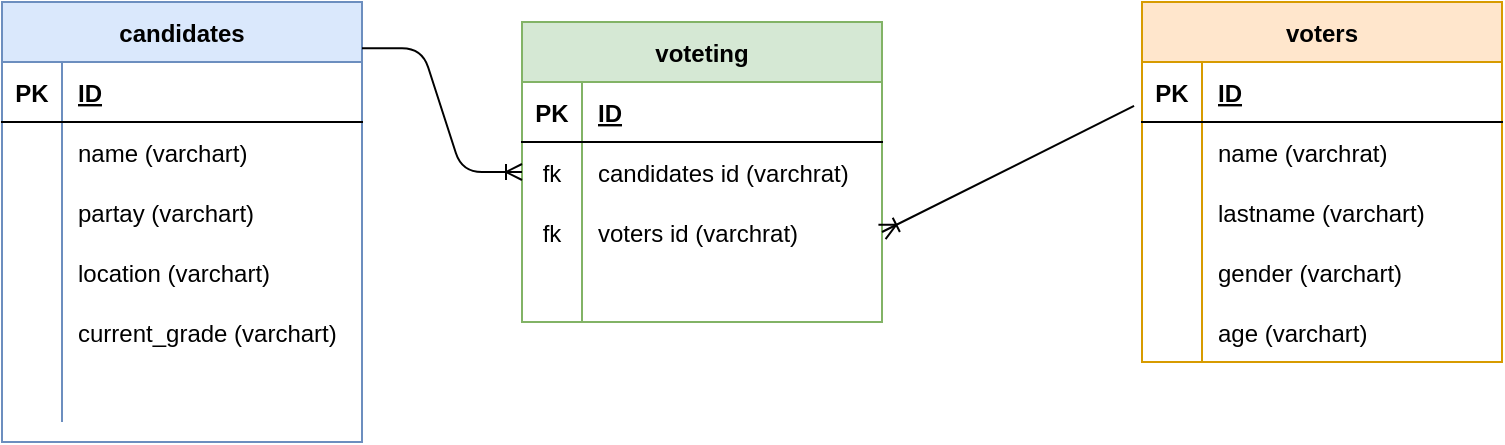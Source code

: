 <mxfile version="13.7.8" type="github">
  <diagram id="bXftTiWJgicMIcp8H-2O" name="Page-1">
    <mxGraphModel dx="702" dy="442" grid="1" gridSize="10" guides="1" tooltips="1" connect="1" arrows="1" fold="1" page="1" pageScale="1" pageWidth="827" pageHeight="1169" math="0" shadow="0">
      <root>
        <mxCell id="0" />
        <mxCell id="1" parent="0" />
        <mxCell id="RnYIIJHX9u6YJFglTVOt-33" value="voters" style="shape=table;startSize=30;container=1;collapsible=1;childLayout=tableLayout;fixedRows=1;rowLines=0;fontStyle=1;align=center;resizeLast=1;fillColor=#ffe6cc;strokeColor=#d79b00;" vertex="1" parent="1">
          <mxGeometry x="590" y="70" width="180" height="180" as="geometry" />
        </mxCell>
        <mxCell id="RnYIIJHX9u6YJFglTVOt-34" value="" style="shape=partialRectangle;collapsible=0;dropTarget=0;pointerEvents=0;fillColor=none;top=0;left=0;bottom=1;right=0;points=[[0,0.5],[1,0.5]];portConstraint=eastwest;" vertex="1" parent="RnYIIJHX9u6YJFglTVOt-33">
          <mxGeometry y="30" width="180" height="30" as="geometry" />
        </mxCell>
        <mxCell id="RnYIIJHX9u6YJFglTVOt-35" value="PK" style="shape=partialRectangle;connectable=0;fillColor=none;top=0;left=0;bottom=0;right=0;fontStyle=1;overflow=hidden;" vertex="1" parent="RnYIIJHX9u6YJFglTVOt-34">
          <mxGeometry width="30" height="30" as="geometry" />
        </mxCell>
        <mxCell id="RnYIIJHX9u6YJFglTVOt-36" value="ID" style="shape=partialRectangle;connectable=0;fillColor=none;top=0;left=0;bottom=0;right=0;align=left;spacingLeft=6;fontStyle=5;overflow=hidden;" vertex="1" parent="RnYIIJHX9u6YJFglTVOt-34">
          <mxGeometry x="30" width="150" height="30" as="geometry" />
        </mxCell>
        <mxCell id="RnYIIJHX9u6YJFglTVOt-37" value="" style="shape=partialRectangle;collapsible=0;dropTarget=0;pointerEvents=0;fillColor=none;top=0;left=0;bottom=0;right=0;points=[[0,0.5],[1,0.5]];portConstraint=eastwest;" vertex="1" parent="RnYIIJHX9u6YJFglTVOt-33">
          <mxGeometry y="60" width="180" height="30" as="geometry" />
        </mxCell>
        <mxCell id="RnYIIJHX9u6YJFglTVOt-38" value="" style="shape=partialRectangle;connectable=0;fillColor=none;top=0;left=0;bottom=0;right=0;editable=1;overflow=hidden;" vertex="1" parent="RnYIIJHX9u6YJFglTVOt-37">
          <mxGeometry width="30" height="30" as="geometry" />
        </mxCell>
        <mxCell id="RnYIIJHX9u6YJFglTVOt-39" value="name (varchrat)" style="shape=partialRectangle;connectable=0;fillColor=none;top=0;left=0;bottom=0;right=0;align=left;spacingLeft=6;overflow=hidden;" vertex="1" parent="RnYIIJHX9u6YJFglTVOt-37">
          <mxGeometry x="30" width="150" height="30" as="geometry" />
        </mxCell>
        <mxCell id="RnYIIJHX9u6YJFglTVOt-40" value="" style="shape=partialRectangle;collapsible=0;dropTarget=0;pointerEvents=0;fillColor=none;top=0;left=0;bottom=0;right=0;points=[[0,0.5],[1,0.5]];portConstraint=eastwest;" vertex="1" parent="RnYIIJHX9u6YJFglTVOt-33">
          <mxGeometry y="90" width="180" height="30" as="geometry" />
        </mxCell>
        <mxCell id="RnYIIJHX9u6YJFglTVOt-41" value="" style="shape=partialRectangle;connectable=0;fillColor=none;top=0;left=0;bottom=0;right=0;editable=1;overflow=hidden;" vertex="1" parent="RnYIIJHX9u6YJFglTVOt-40">
          <mxGeometry width="30" height="30" as="geometry" />
        </mxCell>
        <mxCell id="RnYIIJHX9u6YJFglTVOt-42" value="lastname (varchart)" style="shape=partialRectangle;connectable=0;fillColor=none;top=0;left=0;bottom=0;right=0;align=left;spacingLeft=6;overflow=hidden;" vertex="1" parent="RnYIIJHX9u6YJFglTVOt-40">
          <mxGeometry x="30" width="150" height="30" as="geometry" />
        </mxCell>
        <mxCell id="RnYIIJHX9u6YJFglTVOt-43" value="" style="shape=partialRectangle;collapsible=0;dropTarget=0;pointerEvents=0;fillColor=none;top=0;left=0;bottom=0;right=0;points=[[0,0.5],[1,0.5]];portConstraint=eastwest;" vertex="1" parent="RnYIIJHX9u6YJFglTVOt-33">
          <mxGeometry y="120" width="180" height="30" as="geometry" />
        </mxCell>
        <mxCell id="RnYIIJHX9u6YJFglTVOt-44" value="" style="shape=partialRectangle;connectable=0;fillColor=none;top=0;left=0;bottom=0;right=0;editable=1;overflow=hidden;" vertex="1" parent="RnYIIJHX9u6YJFglTVOt-43">
          <mxGeometry width="30" height="30" as="geometry" />
        </mxCell>
        <mxCell id="RnYIIJHX9u6YJFglTVOt-45" value="gender (varchart)" style="shape=partialRectangle;connectable=0;fillColor=none;top=0;left=0;bottom=0;right=0;align=left;spacingLeft=6;overflow=hidden;" vertex="1" parent="RnYIIJHX9u6YJFglTVOt-43">
          <mxGeometry x="30" width="150" height="30" as="geometry" />
        </mxCell>
        <mxCell id="RnYIIJHX9u6YJFglTVOt-143" value="" style="shape=partialRectangle;collapsible=0;dropTarget=0;pointerEvents=0;fillColor=none;top=0;left=0;bottom=0;right=0;points=[[0,0.5],[1,0.5]];portConstraint=eastwest;" vertex="1" parent="RnYIIJHX9u6YJFglTVOt-33">
          <mxGeometry y="150" width="180" height="30" as="geometry" />
        </mxCell>
        <mxCell id="RnYIIJHX9u6YJFglTVOt-144" value="" style="shape=partialRectangle;connectable=0;fillColor=none;top=0;left=0;bottom=0;right=0;editable=1;overflow=hidden;" vertex="1" parent="RnYIIJHX9u6YJFglTVOt-143">
          <mxGeometry width="30" height="30" as="geometry" />
        </mxCell>
        <mxCell id="RnYIIJHX9u6YJFglTVOt-145" value="age (varchart)" style="shape=partialRectangle;connectable=0;fillColor=none;top=0;left=0;bottom=0;right=0;align=left;spacingLeft=6;overflow=hidden;" vertex="1" parent="RnYIIJHX9u6YJFglTVOt-143">
          <mxGeometry x="30" width="150" height="30" as="geometry" />
        </mxCell>
        <mxCell id="RnYIIJHX9u6YJFglTVOt-46" value="candidates" style="shape=table;startSize=30;container=1;collapsible=1;childLayout=tableLayout;fixedRows=1;rowLines=0;fontStyle=1;align=center;resizeLast=1;fillColor=#dae8fc;strokeColor=#6c8ebf;" vertex="1" parent="1">
          <mxGeometry x="20" y="70" width="180" height="220" as="geometry" />
        </mxCell>
        <mxCell id="RnYIIJHX9u6YJFglTVOt-47" value="" style="shape=partialRectangle;collapsible=0;dropTarget=0;pointerEvents=0;fillColor=none;top=0;left=0;bottom=1;right=0;points=[[0,0.5],[1,0.5]];portConstraint=eastwest;" vertex="1" parent="RnYIIJHX9u6YJFglTVOt-46">
          <mxGeometry y="30" width="180" height="30" as="geometry" />
        </mxCell>
        <mxCell id="RnYIIJHX9u6YJFglTVOt-48" value="PK" style="shape=partialRectangle;connectable=0;fillColor=none;top=0;left=0;bottom=0;right=0;fontStyle=1;overflow=hidden;" vertex="1" parent="RnYIIJHX9u6YJFglTVOt-47">
          <mxGeometry width="30" height="30" as="geometry" />
        </mxCell>
        <mxCell id="RnYIIJHX9u6YJFglTVOt-49" value="ID" style="shape=partialRectangle;connectable=0;fillColor=none;top=0;left=0;bottom=0;right=0;align=left;spacingLeft=6;fontStyle=5;overflow=hidden;" vertex="1" parent="RnYIIJHX9u6YJFglTVOt-47">
          <mxGeometry x="30" width="150" height="30" as="geometry" />
        </mxCell>
        <mxCell id="RnYIIJHX9u6YJFglTVOt-50" value="" style="shape=partialRectangle;collapsible=0;dropTarget=0;pointerEvents=0;fillColor=none;top=0;left=0;bottom=0;right=0;points=[[0,0.5],[1,0.5]];portConstraint=eastwest;" vertex="1" parent="RnYIIJHX9u6YJFglTVOt-46">
          <mxGeometry y="60" width="180" height="30" as="geometry" />
        </mxCell>
        <mxCell id="RnYIIJHX9u6YJFglTVOt-51" value="" style="shape=partialRectangle;connectable=0;fillColor=none;top=0;left=0;bottom=0;right=0;editable=1;overflow=hidden;" vertex="1" parent="RnYIIJHX9u6YJFglTVOt-50">
          <mxGeometry width="30" height="30" as="geometry" />
        </mxCell>
        <mxCell id="RnYIIJHX9u6YJFglTVOt-52" value="name (varchart)" style="shape=partialRectangle;connectable=0;fillColor=none;top=0;left=0;bottom=0;right=0;align=left;spacingLeft=6;overflow=hidden;" vertex="1" parent="RnYIIJHX9u6YJFglTVOt-50">
          <mxGeometry x="30" width="150" height="30" as="geometry" />
        </mxCell>
        <mxCell id="RnYIIJHX9u6YJFglTVOt-56" value="" style="shape=partialRectangle;collapsible=0;dropTarget=0;pointerEvents=0;fillColor=none;top=0;left=0;bottom=0;right=0;points=[[0,0.5],[1,0.5]];portConstraint=eastwest;" vertex="1" parent="RnYIIJHX9u6YJFglTVOt-46">
          <mxGeometry y="90" width="180" height="30" as="geometry" />
        </mxCell>
        <mxCell id="RnYIIJHX9u6YJFglTVOt-57" value="" style="shape=partialRectangle;connectable=0;fillColor=none;top=0;left=0;bottom=0;right=0;editable=1;overflow=hidden;" vertex="1" parent="RnYIIJHX9u6YJFglTVOt-56">
          <mxGeometry width="30" height="30" as="geometry" />
        </mxCell>
        <mxCell id="RnYIIJHX9u6YJFglTVOt-58" value="partay (varchart)" style="shape=partialRectangle;connectable=0;fillColor=none;top=0;left=0;bottom=0;right=0;align=left;spacingLeft=6;overflow=hidden;" vertex="1" parent="RnYIIJHX9u6YJFglTVOt-56">
          <mxGeometry x="30" width="150" height="30" as="geometry" />
        </mxCell>
        <mxCell id="RnYIIJHX9u6YJFglTVOt-90" value="" style="shape=partialRectangle;collapsible=0;dropTarget=0;pointerEvents=0;fillColor=none;top=0;left=0;bottom=0;right=0;points=[[0,0.5],[1,0.5]];portConstraint=eastwest;" vertex="1" parent="RnYIIJHX9u6YJFglTVOt-46">
          <mxGeometry y="120" width="180" height="30" as="geometry" />
        </mxCell>
        <mxCell id="RnYIIJHX9u6YJFglTVOt-91" value="" style="shape=partialRectangle;connectable=0;fillColor=none;top=0;left=0;bottom=0;right=0;editable=1;overflow=hidden;" vertex="1" parent="RnYIIJHX9u6YJFglTVOt-90">
          <mxGeometry width="30" height="30" as="geometry" />
        </mxCell>
        <mxCell id="RnYIIJHX9u6YJFglTVOt-92" value="location (varchart)" style="shape=partialRectangle;connectable=0;fillColor=none;top=0;left=0;bottom=0;right=0;align=left;spacingLeft=6;overflow=hidden;" vertex="1" parent="RnYIIJHX9u6YJFglTVOt-90">
          <mxGeometry x="30" width="150" height="30" as="geometry" />
        </mxCell>
        <mxCell id="RnYIIJHX9u6YJFglTVOt-146" value="" style="shape=partialRectangle;collapsible=0;dropTarget=0;pointerEvents=0;fillColor=none;top=0;left=0;bottom=0;right=0;points=[[0,0.5],[1,0.5]];portConstraint=eastwest;" vertex="1" parent="RnYIIJHX9u6YJFglTVOt-46">
          <mxGeometry y="150" width="180" height="30" as="geometry" />
        </mxCell>
        <mxCell id="RnYIIJHX9u6YJFglTVOt-147" value="" style="shape=partialRectangle;connectable=0;fillColor=none;top=0;left=0;bottom=0;right=0;editable=1;overflow=hidden;" vertex="1" parent="RnYIIJHX9u6YJFglTVOt-146">
          <mxGeometry width="30" height="30" as="geometry" />
        </mxCell>
        <mxCell id="RnYIIJHX9u6YJFglTVOt-148" value="current_grade (varchart)" style="shape=partialRectangle;connectable=0;fillColor=none;top=0;left=0;bottom=0;right=0;align=left;spacingLeft=6;overflow=hidden;" vertex="1" parent="RnYIIJHX9u6YJFglTVOt-146">
          <mxGeometry x="30" width="150" height="30" as="geometry" />
        </mxCell>
        <mxCell id="RnYIIJHX9u6YJFglTVOt-87" value="" style="shape=partialRectangle;collapsible=0;dropTarget=0;pointerEvents=0;fillColor=none;top=0;left=0;bottom=0;right=0;points=[[0,0.5],[1,0.5]];portConstraint=eastwest;" vertex="1" parent="RnYIIJHX9u6YJFglTVOt-46">
          <mxGeometry y="180" width="180" height="30" as="geometry" />
        </mxCell>
        <mxCell id="RnYIIJHX9u6YJFglTVOt-88" value="" style="shape=partialRectangle;connectable=0;fillColor=none;top=0;left=0;bottom=0;right=0;editable=1;overflow=hidden;" vertex="1" parent="RnYIIJHX9u6YJFglTVOt-87">
          <mxGeometry width="30" height="30" as="geometry" />
        </mxCell>
        <mxCell id="RnYIIJHX9u6YJFglTVOt-89" value="" style="shape=partialRectangle;connectable=0;fillColor=none;top=0;left=0;bottom=0;right=0;align=left;spacingLeft=6;overflow=hidden;" vertex="1" parent="RnYIIJHX9u6YJFglTVOt-87">
          <mxGeometry x="30" width="150" height="30" as="geometry" />
        </mxCell>
        <mxCell id="RnYIIJHX9u6YJFglTVOt-109" value="voteting" style="shape=table;startSize=30;container=1;collapsible=1;childLayout=tableLayout;fixedRows=1;rowLines=0;fontStyle=1;align=center;resizeLast=1;fillColor=#d5e8d4;strokeColor=#82b366;" vertex="1" parent="1">
          <mxGeometry x="280" y="80" width="180" height="150" as="geometry" />
        </mxCell>
        <mxCell id="RnYIIJHX9u6YJFglTVOt-110" value="" style="shape=partialRectangle;collapsible=0;dropTarget=0;pointerEvents=0;fillColor=none;top=0;left=0;bottom=1;right=0;points=[[0,0.5],[1,0.5]];portConstraint=eastwest;" vertex="1" parent="RnYIIJHX9u6YJFglTVOt-109">
          <mxGeometry y="30" width="180" height="30" as="geometry" />
        </mxCell>
        <mxCell id="RnYIIJHX9u6YJFglTVOt-111" value="PK" style="shape=partialRectangle;connectable=0;fillColor=none;top=0;left=0;bottom=0;right=0;fontStyle=1;overflow=hidden;" vertex="1" parent="RnYIIJHX9u6YJFglTVOt-110">
          <mxGeometry width="30" height="30" as="geometry" />
        </mxCell>
        <mxCell id="RnYIIJHX9u6YJFglTVOt-112" value="ID" style="shape=partialRectangle;connectable=0;fillColor=none;top=0;left=0;bottom=0;right=0;align=left;spacingLeft=6;fontStyle=5;overflow=hidden;" vertex="1" parent="RnYIIJHX9u6YJFglTVOt-110">
          <mxGeometry x="30" width="150" height="30" as="geometry" />
        </mxCell>
        <mxCell id="RnYIIJHX9u6YJFglTVOt-113" value="" style="shape=partialRectangle;collapsible=0;dropTarget=0;pointerEvents=0;fillColor=none;top=0;left=0;bottom=0;right=0;points=[[0,0.5],[1,0.5]];portConstraint=eastwest;" vertex="1" parent="RnYIIJHX9u6YJFglTVOt-109">
          <mxGeometry y="60" width="180" height="30" as="geometry" />
        </mxCell>
        <mxCell id="RnYIIJHX9u6YJFglTVOt-114" value="fk" style="shape=partialRectangle;connectable=0;fillColor=none;top=0;left=0;bottom=0;right=0;editable=1;overflow=hidden;" vertex="1" parent="RnYIIJHX9u6YJFglTVOt-113">
          <mxGeometry width="30" height="30" as="geometry" />
        </mxCell>
        <mxCell id="RnYIIJHX9u6YJFglTVOt-115" value="candidates id (varchrat)" style="shape=partialRectangle;connectable=0;fillColor=none;top=0;left=0;bottom=0;right=0;align=left;spacingLeft=6;overflow=hidden;" vertex="1" parent="RnYIIJHX9u6YJFglTVOt-113">
          <mxGeometry x="30" width="150" height="30" as="geometry" />
        </mxCell>
        <mxCell id="RnYIIJHX9u6YJFglTVOt-149" value="" style="shape=partialRectangle;collapsible=0;dropTarget=0;pointerEvents=0;fillColor=none;top=0;left=0;bottom=0;right=0;points=[[0,0.5],[1,0.5]];portConstraint=eastwest;" vertex="1" parent="RnYIIJHX9u6YJFglTVOt-109">
          <mxGeometry y="90" width="180" height="30" as="geometry" />
        </mxCell>
        <mxCell id="RnYIIJHX9u6YJFglTVOt-150" value="fk" style="shape=partialRectangle;connectable=0;fillColor=none;top=0;left=0;bottom=0;right=0;editable=1;overflow=hidden;" vertex="1" parent="RnYIIJHX9u6YJFglTVOt-149">
          <mxGeometry width="30" height="30" as="geometry" />
        </mxCell>
        <mxCell id="RnYIIJHX9u6YJFglTVOt-151" value="voters id (varchrat)" style="shape=partialRectangle;connectable=0;fillColor=none;top=0;left=0;bottom=0;right=0;align=left;spacingLeft=6;overflow=hidden;" vertex="1" parent="RnYIIJHX9u6YJFglTVOt-149">
          <mxGeometry x="30" width="150" height="30" as="geometry" />
        </mxCell>
        <mxCell id="RnYIIJHX9u6YJFglTVOt-119" value="" style="shape=partialRectangle;collapsible=0;dropTarget=0;pointerEvents=0;fillColor=none;top=0;left=0;bottom=0;right=0;points=[[0,0.5],[1,0.5]];portConstraint=eastwest;" vertex="1" parent="RnYIIJHX9u6YJFglTVOt-109">
          <mxGeometry y="120" width="180" height="30" as="geometry" />
        </mxCell>
        <mxCell id="RnYIIJHX9u6YJFglTVOt-120" value="" style="shape=partialRectangle;connectable=0;fillColor=none;top=0;left=0;bottom=0;right=0;editable=1;overflow=hidden;" vertex="1" parent="RnYIIJHX9u6YJFglTVOt-119">
          <mxGeometry width="30" height="30" as="geometry" />
        </mxCell>
        <mxCell id="RnYIIJHX9u6YJFglTVOt-121" value="" style="shape=partialRectangle;connectable=0;fillColor=none;top=0;left=0;bottom=0;right=0;align=left;spacingLeft=6;overflow=hidden;" vertex="1" parent="RnYIIJHX9u6YJFglTVOt-119">
          <mxGeometry x="30" width="150" height="30" as="geometry" />
        </mxCell>
        <mxCell id="RnYIIJHX9u6YJFglTVOt-138" value="" style="edgeStyle=entityRelationEdgeStyle;fontSize=12;html=1;endArrow=ERoneToMany;entryX=0;entryY=0.5;entryDx=0;entryDy=0;exitX=1;exitY=0.105;exitDx=0;exitDy=0;exitPerimeter=0;" edge="1" parent="1" source="RnYIIJHX9u6YJFglTVOt-46" target="RnYIIJHX9u6YJFglTVOt-113">
          <mxGeometry width="100" height="100" relative="1" as="geometry">
            <mxPoint x="200" y="210" as="sourcePoint" />
            <mxPoint x="290" y="110" as="targetPoint" />
          </mxGeometry>
        </mxCell>
        <mxCell id="RnYIIJHX9u6YJFglTVOt-140" value="" style="fontSize=12;html=1;endArrow=ERoneToMany;entryX=1;entryY=0.5;entryDx=0;entryDy=0;exitX=-0.022;exitY=0.733;exitDx=0;exitDy=0;exitPerimeter=0;" edge="1" parent="1" source="RnYIIJHX9u6YJFglTVOt-34" target="RnYIIJHX9u6YJFglTVOt-149">
          <mxGeometry width="100" height="100" relative="1" as="geometry">
            <mxPoint x="460" y="180" as="sourcePoint" />
            <mxPoint x="540" y="80" as="targetPoint" />
          </mxGeometry>
        </mxCell>
      </root>
    </mxGraphModel>
  </diagram>
</mxfile>
